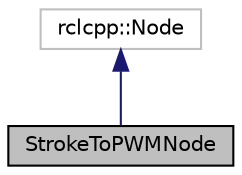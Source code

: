 digraph "StrokeToPWMNode"
{
 // LATEX_PDF_SIZE
  edge [fontname="Helvetica",fontsize="10",labelfontname="Helvetica",labelfontsize="10"];
  node [fontname="Helvetica",fontsize="10",shape=record];
  Node1 [label="StrokeToPWMNode",height=0.2,width=0.4,color="black", fillcolor="grey75", style="filled", fontcolor="black",tooltip="This is a class of node that converts the stroke to pwm signal."];
  Node2 -> Node1 [dir="back",color="midnightblue",fontsize="10",style="solid",fontname="Helvetica"];
  Node2 [label="rclcpp::Node",height=0.2,width=0.4,color="grey75", fillcolor="white", style="filled",tooltip=" "];
}
